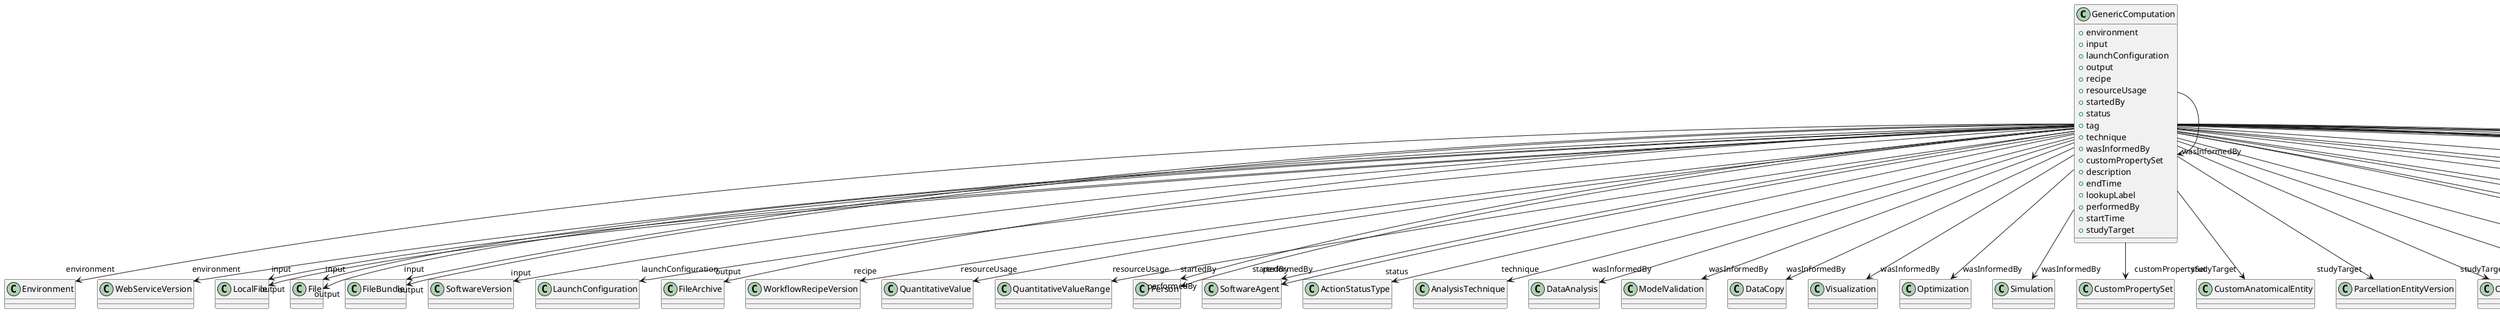 @startuml
class GenericComputation {
+environment
+input
+launchConfiguration
+output
+recipe
+resourceUsage
+startedBy
+status
+tag
+technique
+wasInformedBy
+customPropertySet
+description
+endTime
+lookupLabel
+performedBy
+startTime
+studyTarget

}
GenericComputation -d-> "environment" Environment
GenericComputation -d-> "environment" WebServiceVersion
GenericComputation -d-> "input" LocalFile
GenericComputation -d-> "input" File
GenericComputation -d-> "input" FileBundle
GenericComputation -d-> "input" SoftwareVersion
GenericComputation -d-> "launchConfiguration" LaunchConfiguration
GenericComputation -d-> "output" LocalFile
GenericComputation -d-> "output" File
GenericComputation -d-> "output" FileArchive
GenericComputation -d-> "output" FileBundle
GenericComputation -d-> "recipe" WorkflowRecipeVersion
GenericComputation -d-> "resourceUsage" QuantitativeValue
GenericComputation -d-> "resourceUsage" QuantitativeValueRange
GenericComputation -d-> "startedBy" Person
GenericComputation -d-> "startedBy" SoftwareAgent
GenericComputation -d-> "status" ActionStatusType
GenericComputation -d-> "technique" AnalysisTechnique
GenericComputation -d-> "wasInformedBy" DataAnalysis
GenericComputation -d-> "wasInformedBy" ModelValidation
GenericComputation -d-> "wasInformedBy" DataCopy
GenericComputation -d-> "wasInformedBy" GenericComputation
GenericComputation -d-> "wasInformedBy" Visualization
GenericComputation -d-> "wasInformedBy" Optimization
GenericComputation -d-> "wasInformedBy" Simulation
GenericComputation -d-> "customPropertySet" CustomPropertySet
GenericComputation -d-> "performedBy" Person
GenericComputation -d-> "performedBy" SoftwareAgent
GenericComputation -d-> "studyTarget" CustomAnatomicalEntity
GenericComputation -d-> "studyTarget" ParcellationEntityVersion
GenericComputation -d-> "studyTarget" OrganismSystem
GenericComputation -d-> "studyTarget" OpticalStimulusType
GenericComputation -d-> "studyTarget" TactileStimulusType
GenericComputation -d-> "studyTarget" CellType
GenericComputation -d-> "studyTarget" BreedingType
GenericComputation -d-> "studyTarget" TermSuggestion
GenericComputation -d-> "studyTarget" GustatoryStimulusType
GenericComputation -d-> "studyTarget" UBERONParcellation
GenericComputation -d-> "studyTarget" OrganismSubstance
GenericComputation -d-> "studyTarget" OlfactoryStimulusType
GenericComputation -d-> "studyTarget" Species
GenericComputation -d-> "studyTarget" ElectricalStimulusType
GenericComputation -d-> "studyTarget" Handedness
GenericComputation -d-> "studyTarget" DiseaseModel
GenericComputation -d-> "studyTarget" BiologicalSex
GenericComputation -d-> "studyTarget" GeneticStrainType
GenericComputation -d-> "studyTarget" MolecularEntity
GenericComputation -d-> "studyTarget" CellCultureType
GenericComputation -d-> "studyTarget" VisualStimulusType
GenericComputation -d-> "studyTarget" Disease
GenericComputation -d-> "studyTarget" AuditoryStimulusType
GenericComputation -d-> "studyTarget" BiologicalOrder
GenericComputation -d-> "studyTarget" Organ
GenericComputation -d-> "studyTarget" SubcellularEntity

@enduml